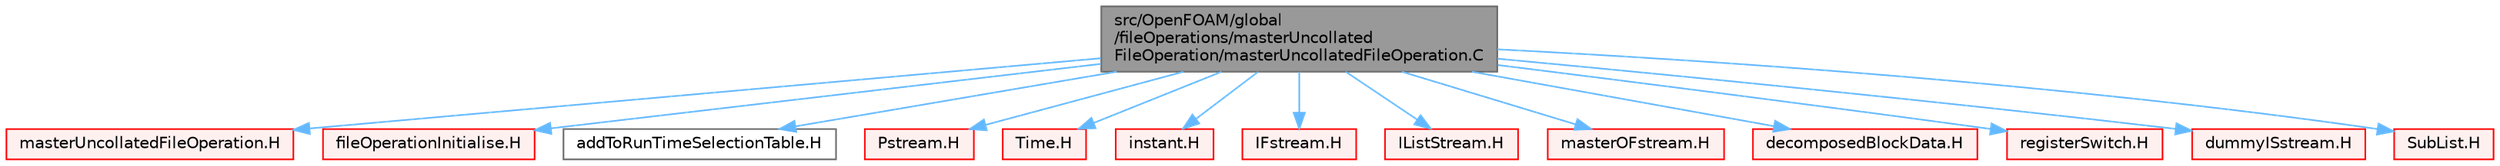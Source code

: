 digraph "src/OpenFOAM/global/fileOperations/masterUncollatedFileOperation/masterUncollatedFileOperation.C"
{
 // LATEX_PDF_SIZE
  bgcolor="transparent";
  edge [fontname=Helvetica,fontsize=10,labelfontname=Helvetica,labelfontsize=10];
  node [fontname=Helvetica,fontsize=10,shape=box,height=0.2,width=0.4];
  Node1 [id="Node000001",label="src/OpenFOAM/global\l/fileOperations/masterUncollated\lFileOperation/masterUncollatedFileOperation.C",height=0.2,width=0.4,color="gray40", fillcolor="grey60", style="filled", fontcolor="black",tooltip=" "];
  Node1 -> Node2 [id="edge1_Node000001_Node000002",color="steelblue1",style="solid",tooltip=" "];
  Node2 [id="Node000002",label="masterUncollatedFileOperation.H",height=0.2,width=0.4,color="red", fillcolor="#FFF0F0", style="filled",URL="$masterUncollatedFileOperation_8H.html",tooltip=" "];
  Node1 -> Node162 [id="edge2_Node000001_Node000162",color="steelblue1",style="solid",tooltip=" "];
  Node162 [id="Node000162",label="fileOperationInitialise.H",height=0.2,width=0.4,color="red", fillcolor="#FFF0F0", style="filled",URL="$fileOperationInitialise_8H.html",tooltip=" "];
  Node1 -> Node163 [id="edge3_Node000001_Node000163",color="steelblue1",style="solid",tooltip=" "];
  Node163 [id="Node000163",label="addToRunTimeSelectionTable.H",height=0.2,width=0.4,color="grey40", fillcolor="white", style="filled",URL="$addToRunTimeSelectionTable_8H.html",tooltip="Macros for easy insertion into run-time selection tables."];
  Node1 -> Node164 [id="edge4_Node000001_Node000164",color="steelblue1",style="solid",tooltip=" "];
  Node164 [id="Node000164",label="Pstream.H",height=0.2,width=0.4,color="red", fillcolor="#FFF0F0", style="filled",URL="$Pstream_8H.html",tooltip=" "];
  Node1 -> Node165 [id="edge5_Node000001_Node000165",color="steelblue1",style="solid",tooltip=" "];
  Node165 [id="Node000165",label="Time.H",height=0.2,width=0.4,color="red", fillcolor="#FFF0F0", style="filled",URL="$Time_8H.html",tooltip=" "];
  Node1 -> Node151 [id="edge6_Node000001_Node000151",color="steelblue1",style="solid",tooltip=" "];
  Node151 [id="Node000151",label="instant.H",height=0.2,width=0.4,color="red", fillcolor="#FFF0F0", style="filled",URL="$instant_8H.html",tooltip=" "];
  Node1 -> Node258 [id="edge7_Node000001_Node000258",color="steelblue1",style="solid",tooltip=" "];
  Node258 [id="Node000258",label="IFstream.H",height=0.2,width=0.4,color="red", fillcolor="#FFF0F0", style="filled",URL="$IFstream_8H.html",tooltip=" "];
  Node1 -> Node261 [id="edge8_Node000001_Node000261",color="steelblue1",style="solid",tooltip=" "];
  Node261 [id="Node000261",label="IListStream.H",height=0.2,width=0.4,color="red", fillcolor="#FFF0F0", style="filled",URL="$IListStream_8H.html",tooltip=" "];
  Node1 -> Node265 [id="edge9_Node000001_Node000265",color="steelblue1",style="solid",tooltip=" "];
  Node265 [id="Node000265",label="masterOFstream.H",height=0.2,width=0.4,color="red", fillcolor="#FFF0F0", style="filled",URL="$masterOFstream_8H.html",tooltip=" "];
  Node1 -> Node267 [id="edge10_Node000001_Node000267",color="steelblue1",style="solid",tooltip=" "];
  Node267 [id="Node000267",label="decomposedBlockData.H",height=0.2,width=0.4,color="red", fillcolor="#FFF0F0", style="filled",URL="$decomposedBlockData_8H.html",tooltip=" "];
  Node1 -> Node268 [id="edge11_Node000001_Node000268",color="steelblue1",style="solid",tooltip=" "];
  Node268 [id="Node000268",label="registerSwitch.H",height=0.2,width=0.4,color="red", fillcolor="#FFF0F0", style="filled",URL="$registerSwitch_8H.html",tooltip=" "];
  Node1 -> Node270 [id="edge12_Node000001_Node000270",color="steelblue1",style="solid",tooltip=" "];
  Node270 [id="Node000270",label="dummyISstream.H",height=0.2,width=0.4,color="red", fillcolor="#FFF0F0", style="filled",URL="$dummyISstream_8H.html",tooltip=" "];
  Node1 -> Node110 [id="edge13_Node000001_Node000110",color="steelblue1",style="solid",tooltip=" "];
  Node110 [id="Node000110",label="SubList.H",height=0.2,width=0.4,color="red", fillcolor="#FFF0F0", style="filled",URL="$SubList_8H.html",tooltip=" "];
}
